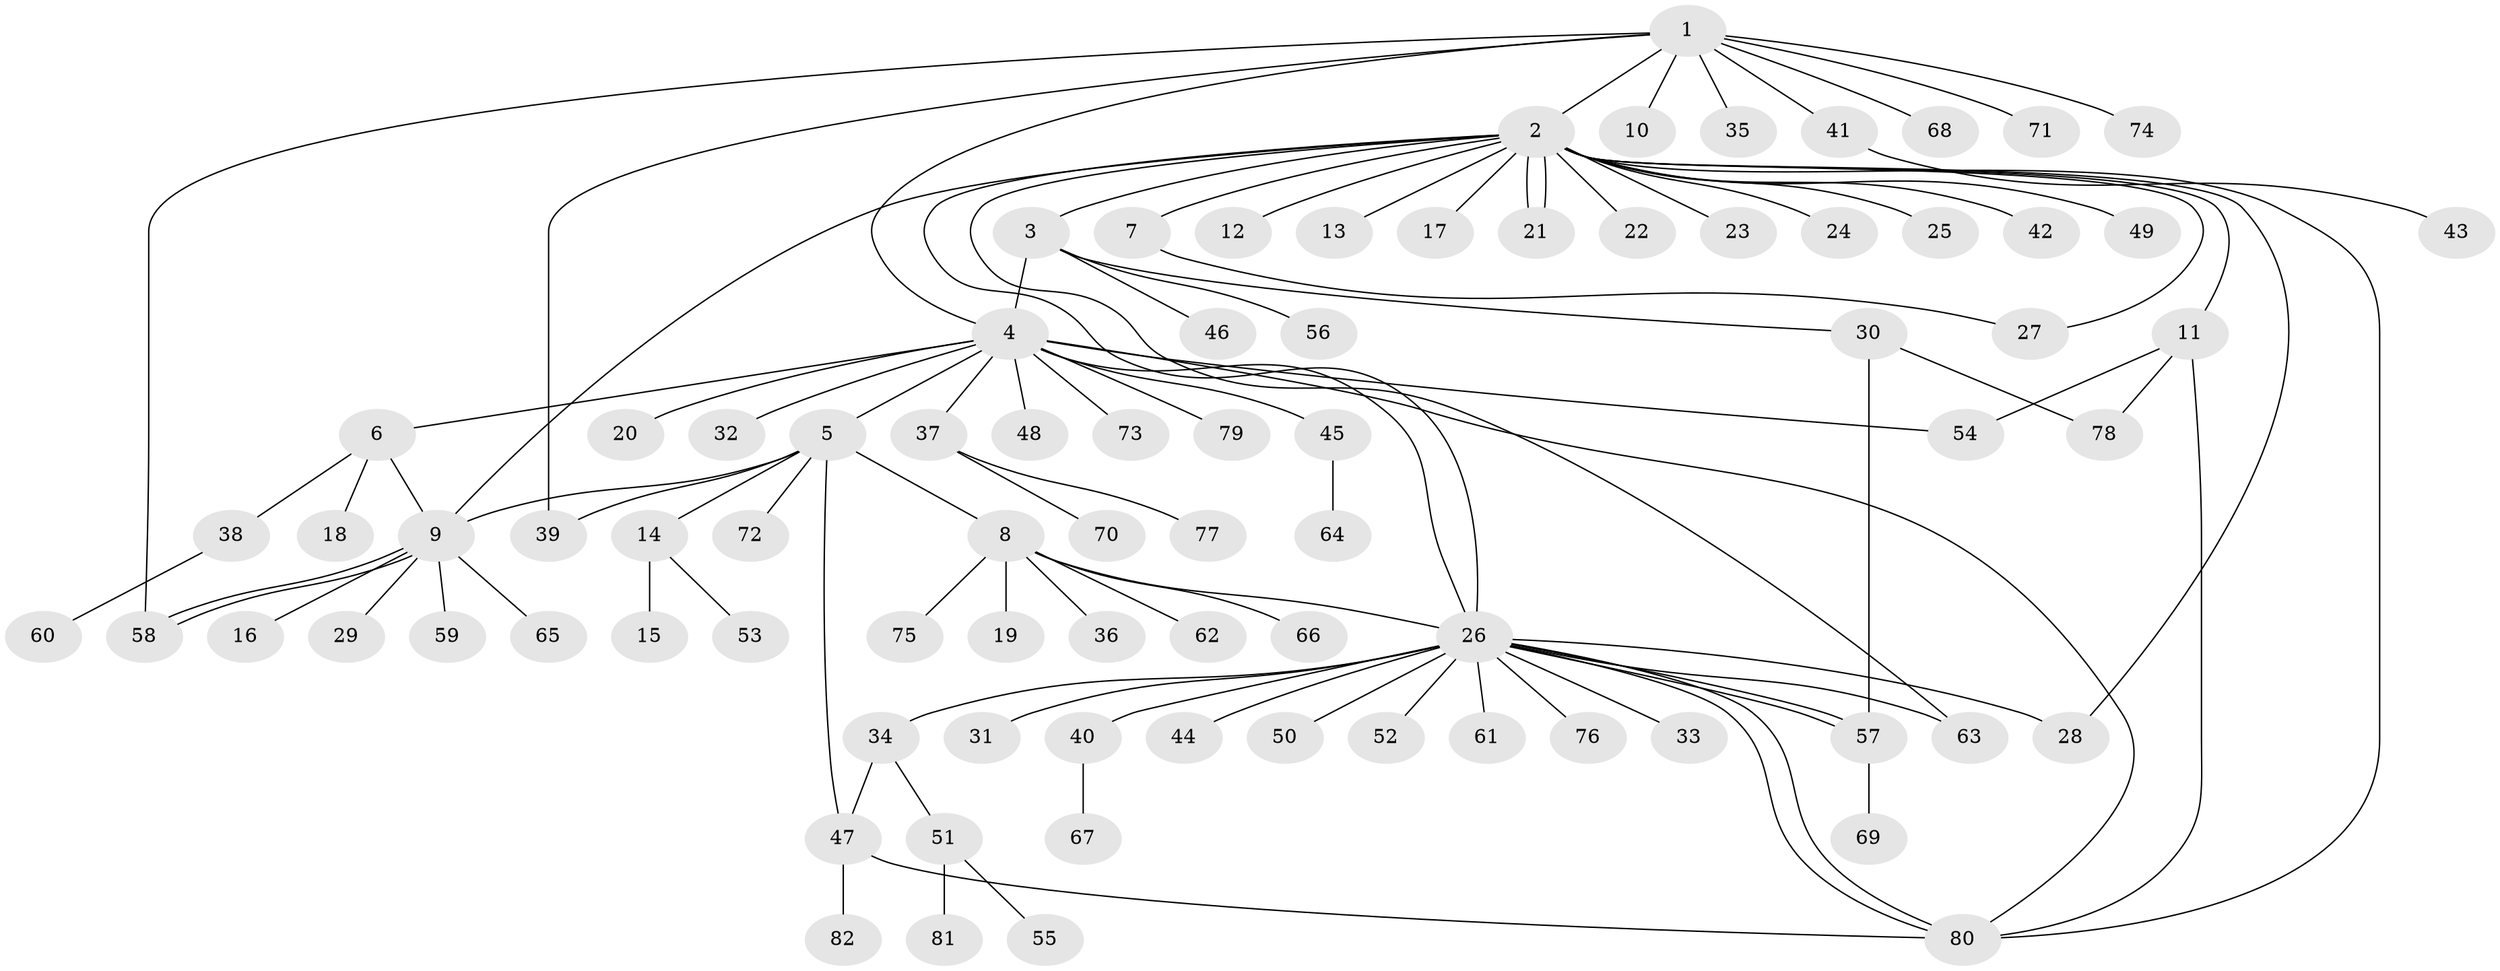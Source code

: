 // Generated by graph-tools (version 1.1) at 2025/01/03/09/25 03:01:48]
// undirected, 82 vertices, 103 edges
graph export_dot {
graph [start="1"]
  node [color=gray90,style=filled];
  1;
  2;
  3;
  4;
  5;
  6;
  7;
  8;
  9;
  10;
  11;
  12;
  13;
  14;
  15;
  16;
  17;
  18;
  19;
  20;
  21;
  22;
  23;
  24;
  25;
  26;
  27;
  28;
  29;
  30;
  31;
  32;
  33;
  34;
  35;
  36;
  37;
  38;
  39;
  40;
  41;
  42;
  43;
  44;
  45;
  46;
  47;
  48;
  49;
  50;
  51;
  52;
  53;
  54;
  55;
  56;
  57;
  58;
  59;
  60;
  61;
  62;
  63;
  64;
  65;
  66;
  67;
  68;
  69;
  70;
  71;
  72;
  73;
  74;
  75;
  76;
  77;
  78;
  79;
  80;
  81;
  82;
  1 -- 2;
  1 -- 4;
  1 -- 10;
  1 -- 35;
  1 -- 39;
  1 -- 41;
  1 -- 58;
  1 -- 68;
  1 -- 71;
  1 -- 74;
  2 -- 3;
  2 -- 7;
  2 -- 9;
  2 -- 11;
  2 -- 12;
  2 -- 13;
  2 -- 17;
  2 -- 21;
  2 -- 21;
  2 -- 22;
  2 -- 23;
  2 -- 24;
  2 -- 25;
  2 -- 26;
  2 -- 27;
  2 -- 28;
  2 -- 42;
  2 -- 49;
  2 -- 63;
  2 -- 80;
  3 -- 4;
  3 -- 30;
  3 -- 46;
  3 -- 56;
  4 -- 5;
  4 -- 6;
  4 -- 20;
  4 -- 26;
  4 -- 32;
  4 -- 37;
  4 -- 45;
  4 -- 48;
  4 -- 54;
  4 -- 73;
  4 -- 79;
  4 -- 80;
  5 -- 8;
  5 -- 9;
  5 -- 14;
  5 -- 39;
  5 -- 47;
  5 -- 72;
  6 -- 9;
  6 -- 18;
  6 -- 38;
  7 -- 27;
  8 -- 19;
  8 -- 26;
  8 -- 36;
  8 -- 62;
  8 -- 66;
  8 -- 75;
  9 -- 16;
  9 -- 29;
  9 -- 58;
  9 -- 58;
  9 -- 59;
  9 -- 65;
  11 -- 54;
  11 -- 78;
  11 -- 80;
  14 -- 15;
  14 -- 53;
  26 -- 28;
  26 -- 31;
  26 -- 33;
  26 -- 34;
  26 -- 40;
  26 -- 44;
  26 -- 50;
  26 -- 52;
  26 -- 57;
  26 -- 57;
  26 -- 61;
  26 -- 63;
  26 -- 76;
  26 -- 80;
  26 -- 80;
  30 -- 57;
  30 -- 78;
  34 -- 47;
  34 -- 51;
  37 -- 70;
  37 -- 77;
  38 -- 60;
  40 -- 67;
  41 -- 43;
  45 -- 64;
  47 -- 80;
  47 -- 82;
  51 -- 55;
  51 -- 81;
  57 -- 69;
}
